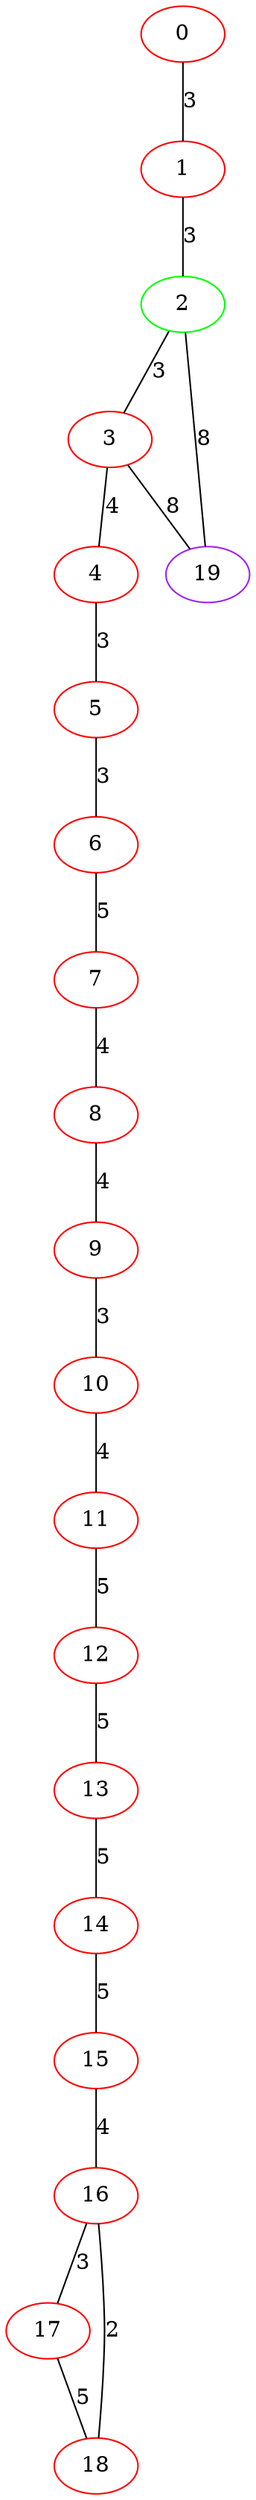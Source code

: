 graph "" {
0 [color=red, weight=1];
1 [color=red, weight=1];
2 [color=green, weight=2];
3 [color=red, weight=1];
4 [color=red, weight=1];
5 [color=red, weight=1];
6 [color=red, weight=1];
7 [color=red, weight=1];
8 [color=red, weight=1];
9 [color=red, weight=1];
10 [color=red, weight=1];
11 [color=red, weight=1];
12 [color=red, weight=1];
13 [color=red, weight=1];
14 [color=red, weight=1];
15 [color=red, weight=1];
16 [color=red, weight=1];
17 [color=red, weight=1];
18 [color=red, weight=1];
19 [color=purple, weight=4];
0 -- 1  [key=0, label=3];
1 -- 2  [key=0, label=3];
2 -- 19  [key=0, label=8];
2 -- 3  [key=0, label=3];
3 -- 19  [key=0, label=8];
3 -- 4  [key=0, label=4];
4 -- 5  [key=0, label=3];
5 -- 6  [key=0, label=3];
6 -- 7  [key=0, label=5];
7 -- 8  [key=0, label=4];
8 -- 9  [key=0, label=4];
9 -- 10  [key=0, label=3];
10 -- 11  [key=0, label=4];
11 -- 12  [key=0, label=5];
12 -- 13  [key=0, label=5];
13 -- 14  [key=0, label=5];
14 -- 15  [key=0, label=5];
15 -- 16  [key=0, label=4];
16 -- 17  [key=0, label=3];
16 -- 18  [key=0, label=2];
17 -- 18  [key=0, label=5];
}
